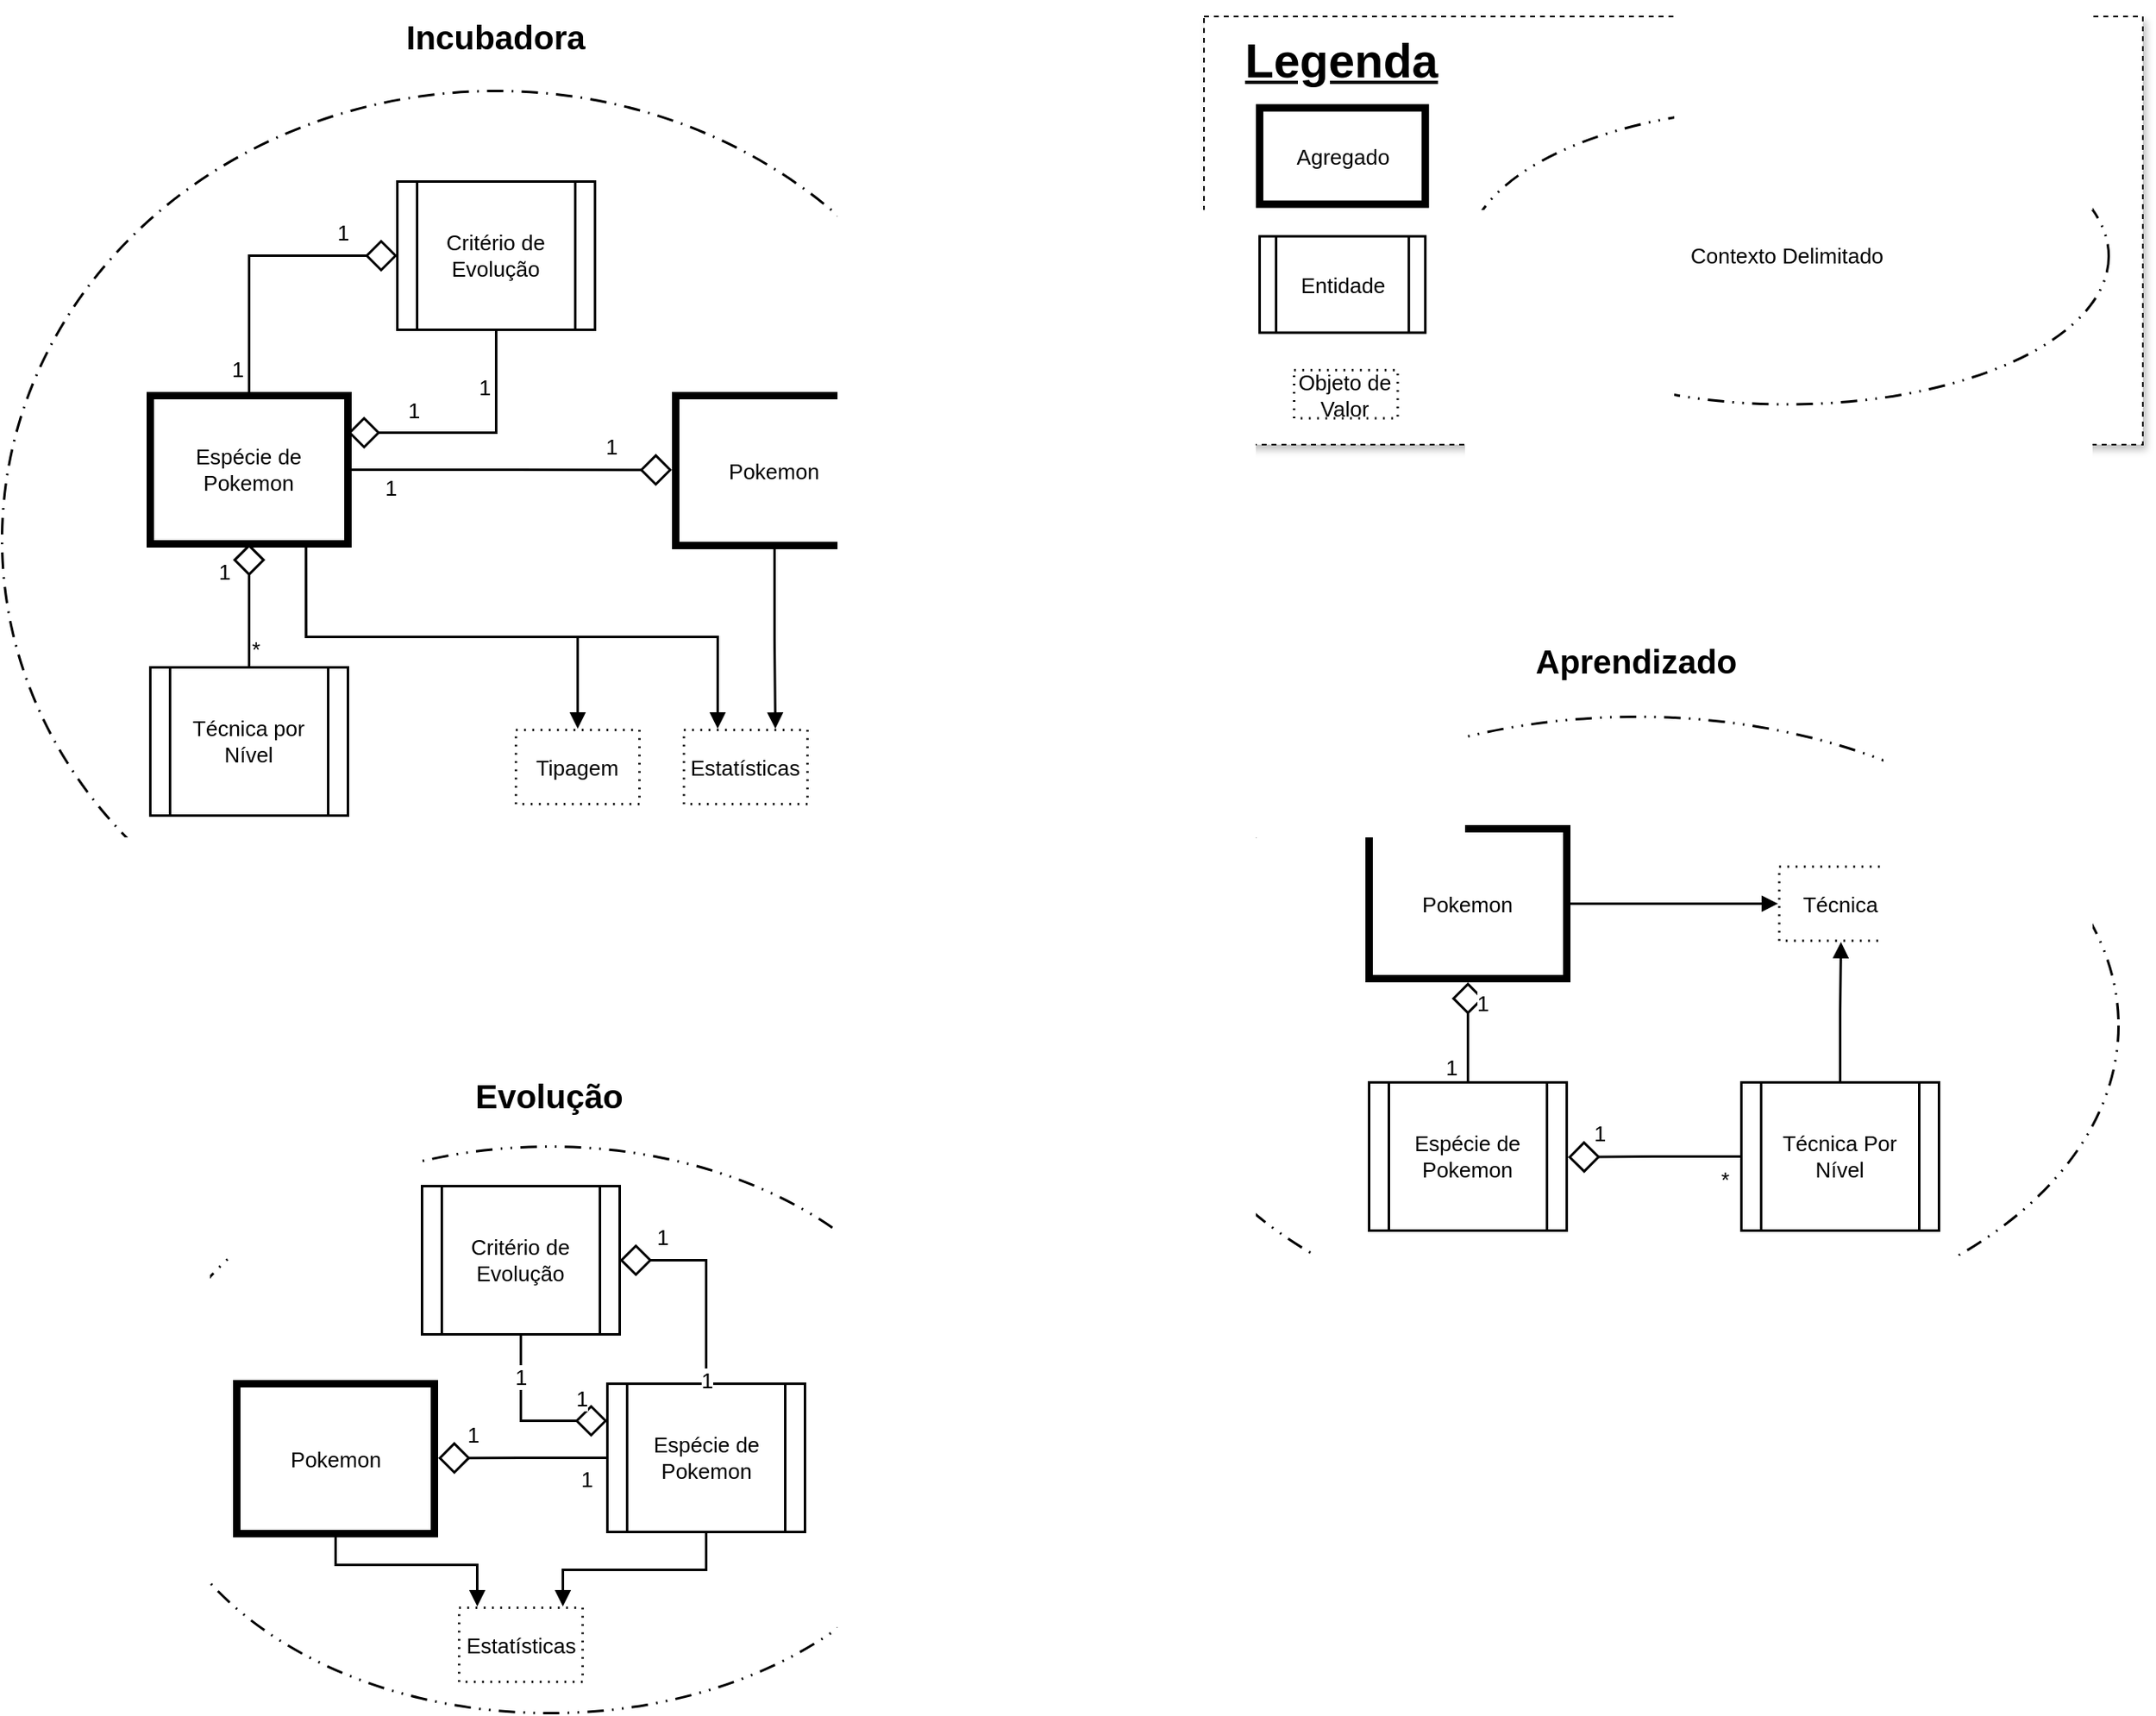 <mxfile version="16.5.6" type="device" pages="4"><diagram id="NccGlHLkR8X31Hzc_sVZ" name="Contextos"><mxGraphModel dx="1422" dy="754" grid="1" gridSize="10" guides="1" tooltips="1" connect="1" arrows="1" fold="1" page="1" pageScale="1" pageWidth="827" pageHeight="1169" math="0" shadow="0"><root><mxCell id="0"/><mxCell id="1" parent="0"/><UserObject label="" lucidchartObjectId="Y.1P1b067XDx" id="hb6YfI3WxGT7ZTQv_gWo-1"><mxCell style="html=1;overflow=block;blockSpacing=1;whiteSpace=wrap;ellipse;fontSize=13;spacing=3.8;strokeOpacity=100;dashed=1;fixDash=1;dashPattern=10 5 1 5 1 5;strokeWidth=1.5;" parent="1" vertex="1"><mxGeometry x="147.5" y="746" width="490" height="344" as="geometry"/></mxCell></UserObject><UserObject label="" lucidchartObjectId="e_1PHXufv13j" id="hb6YfI3WxGT7ZTQv_gWo-2"><mxCell style="html=1;overflow=block;blockSpacing=1;whiteSpace=wrap;ellipse;fontSize=13;spacing=3.8;strokeOpacity=100;dashed=1;fixDash=1;dashPattern=10 5 1 5;strokeWidth=1.5;" parent="1" vertex="1"><mxGeometry x="60" y="105" width="600" height="545" as="geometry"/></mxCell></UserObject><UserObject label="&lt;b&gt;Evolução&lt;/b&gt;" lucidchartObjectId="da2PZIlbGIx6" id="hb6YfI3WxGT7ZTQv_gWo-3"><mxCell style="html=1;overflow=block;blockSpacing=1;whiteSpace=wrap;fontSize=20.2;fontColor=default;spacing=0;fillColor=#ffffff;strokeWidth=1.5;strokeColor=none;" parent="1" vertex="1"><mxGeometry x="340" y="700" width="105" height="31" as="geometry"/></mxCell></UserObject><UserObject label="&lt;b&gt;Incubadora&lt;/b&gt;" lucidchartObjectId="P~1Pz58f~lL5" id="hb6YfI3WxGT7ZTQv_gWo-4"><mxCell style="html=1;overflow=block;blockSpacing=1;whiteSpace=wrap;fontSize=20.2;fontColor=default;spacing=0;fillColor=#ffffff;strokeWidth=1.5;strokeColor=none;" parent="1" vertex="1"><mxGeometry x="270" y="50" width="180" height="45" as="geometry"/></mxCell></UserObject><mxCell id="hb6YfI3WxGT7ZTQv_gWo-5" value="Pokemon" style="html=1;overflow=block;blockSpacing=1;align=center;whiteSpace=wrap;fontSize=13;fontColor=default;spacing=0;strokeOpacity=100;strokeWidth=4.5;" parent="1" vertex="1"><mxGeometry x="202.5" y="890" width="120" height="91" as="geometry"/></mxCell><mxCell id="hb6YfI3WxGT7ZTQv_gWo-6" value="Espécie de Pokemon" style="html=1;overflow=block;blockSpacing=1;align=center;whiteSpace=wrap;fontSize=13;fontColor=default;spacing=0;strokeOpacity=100;fillOpacity=100;fillColor=#ffffff;strokeWidth=4.5;" parent="1" vertex="1"><mxGeometry x="150" y="290" width="120" height="90" as="geometry"/></mxCell><mxCell id="hb6YfI3WxGT7ZTQv_gWo-7" value="Pokemon" style="html=1;overflow=block;blockSpacing=1;align=center;whiteSpace=wrap;fontSize=13;fontColor=default;spacing=0;strokeOpacity=100;fillOpacity=100;fillColor=#ffffff;strokeWidth=4.5;" parent="1" vertex="1"><mxGeometry x="469" y="290" width="120" height="91" as="geometry"/></mxCell><UserObject label="" lucidchartObjectId="clRR-19mIQLv" id="hb6YfI3WxGT7ZTQv_gWo-8"><mxCell style="html=1;overflow=block;blockSpacing=1;whiteSpace=wrap;ellipse;fontSize=13;spacing=3.8;strokeOpacity=100;dashed=1;fixDash=1;dashPattern=10 5 1 5 1 5;strokeWidth=1.5;" parent="1" vertex="1"><mxGeometry x="760" y="485" width="585" height="375" as="geometry"/></mxCell></UserObject><UserObject label="&lt;b&gt;Aprendizado&lt;/b&gt;" lucidchartObjectId="clRRqho-Qm9k" id="hb6YfI3WxGT7ZTQv_gWo-9"><mxCell style="html=1;overflow=block;blockSpacing=1;whiteSpace=wrap;fontSize=20.2;fontColor=default;spacing=0;fillColor=#ffffff;strokeWidth=1.5;strokeColor=none;" parent="1" vertex="1"><mxGeometry x="981.25" y="436" width="142.5" height="31" as="geometry"/></mxCell></UserObject><mxCell id="hb6YfI3WxGT7ZTQv_gWo-10" value="Pokemon" style="html=1;overflow=block;blockSpacing=1;align=center;whiteSpace=wrap;fontSize=13;fontColor=default;spacing=0;strokeOpacity=100;strokeWidth=4.5;" parent="1" vertex="1"><mxGeometry x="890" y="553" width="120" height="91" as="geometry"/></mxCell><UserObject label="" lucidchartObjectId="clRRadJiNsX_" id="hb6YfI3WxGT7ZTQv_gWo-11"><mxCell style="html=1;jettySize=18;whiteSpace=wrap;fontSize=13;strokeOpacity=100;strokeWidth=1.5;rounded=1;arcSize=0;edgeStyle=orthogonalEdgeStyle;startArrow=none;endArrow=diamond;endFill=0;endSize=16;exitX=0.5;exitY=-0.008;exitPerimeter=0;entryX=0.5;entryY=1.025;entryPerimeter=0;" parent="1" source="hb6YfI3WxGT7ZTQv_gWo-33" target="hb6YfI3WxGT7ZTQv_gWo-10" edge="1"><mxGeometry width="100" height="100" relative="1" as="geometry"><Array as="points"/></mxGeometry></mxCell></UserObject><mxCell id="hb6YfI3WxGT7ZTQv_gWo-12" value="1" style="text;html=1;resizable=0;labelBackgroundColor=default;align=center;verticalAlign=middle;fontSize=13;rotation=0;" parent="hb6YfI3WxGT7ZTQv_gWo-11" vertex="1"><mxGeometry x="-1" relative="1" as="geometry"><mxPoint x="-10" y="-9" as="offset"/></mxGeometry></mxCell><mxCell id="hb6YfI3WxGT7ZTQv_gWo-13" value="1" style="text;html=1;resizable=0;labelBackgroundColor=default;align=center;verticalAlign=middle;fontSize=13;" parent="hb6YfI3WxGT7ZTQv_gWo-11" vertex="1"><mxGeometry x="0.599" relative="1" as="geometry"><mxPoint x="9" as="offset"/></mxGeometry></mxCell><UserObject label="" lucidchartObjectId="QtRRoZOHOvWg" id="hb6YfI3WxGT7ZTQv_gWo-14"><mxCell style="html=1;jettySize=18;whiteSpace=wrap;fontSize=13;strokeOpacity=100;strokeWidth=1.5;rounded=1;arcSize=0;edgeStyle=orthogonalEdgeStyle;startArrow=none;endArrow=diamond;endFill=0;endSize=16;" parent="1" source="hb6YfI3WxGT7ZTQv_gWo-23" target="hb6YfI3WxGT7ZTQv_gWo-6" edge="1"><mxGeometry width="100" height="100" relative="1" as="geometry"><Array as="points"/><mxPoint x="202" y="344.28" as="sourcePoint"/><mxPoint x="210" y="380" as="targetPoint"/></mxGeometry></mxCell></UserObject><mxCell id="hb6YfI3WxGT7ZTQv_gWo-15" value="*" style="text;html=1;resizable=0;labelBackgroundColor=default;align=center;verticalAlign=middle;fontSize=13;" parent="hb6YfI3WxGT7ZTQv_gWo-14" vertex="1"><mxGeometry x="-0.687" relative="1" as="geometry"><mxPoint x="4" as="offset"/></mxGeometry></mxCell><mxCell id="hb6YfI3WxGT7ZTQv_gWo-16" value="1" style="text;html=1;resizable=0;labelBackgroundColor=default;align=center;verticalAlign=middle;fontSize=13;" parent="hb6YfI3WxGT7ZTQv_gWo-14" vertex="1"><mxGeometry x="0.572" relative="1" as="geometry"><mxPoint x="-15" y="1" as="offset"/></mxGeometry></mxCell><UserObject label="" lucidchartObjectId="Jc_RRVps8yPl" id="hb6YfI3WxGT7ZTQv_gWo-17"><mxCell style="html=1;jettySize=18;whiteSpace=wrap;fontSize=13;strokeOpacity=100;strokeWidth=1.5;rounded=1;arcSize=0;edgeStyle=orthogonalEdgeStyle;startArrow=none;endArrow=diamond;endFill=0;endSize=16;exitX=-0.006;exitY=0.5;exitPerimeter=0;entryX=1.019;entryY=0.496;entryPerimeter=0;" parent="1" source="hb6YfI3WxGT7ZTQv_gWo-24" target="hb6YfI3WxGT7ZTQv_gWo-5" edge="1"><mxGeometry width="100" height="100" relative="1" as="geometry"><Array as="points"/></mxGeometry></mxCell></UserObject><mxCell id="hb6YfI3WxGT7ZTQv_gWo-18" value="1" style="text;html=1;resizable=0;labelBackgroundColor=default;align=center;verticalAlign=middle;fontSize=13;" parent="hb6YfI3WxGT7ZTQv_gWo-17" vertex="1"><mxGeometry x="-0.763" relative="1" as="geometry"><mxPoint y="13" as="offset"/></mxGeometry></mxCell><mxCell id="hb6YfI3WxGT7ZTQv_gWo-19" value="1" style="text;html=1;resizable=0;labelBackgroundColor=default;align=center;verticalAlign=middle;fontSize=13;" parent="hb6YfI3WxGT7ZTQv_gWo-17" vertex="1"><mxGeometry x="0.649" relative="1" as="geometry"><mxPoint x="3" y="-14" as="offset"/></mxGeometry></mxCell><UserObject label="" lucidchartObjectId="me_Rs4fKt5yK" id="hb6YfI3WxGT7ZTQv_gWo-20"><mxCell style="html=1;jettySize=18;whiteSpace=wrap;fontSize=13;strokeOpacity=100;strokeWidth=1.5;rounded=1;arcSize=0;edgeStyle=orthogonalEdgeStyle;startArrow=none;endArrow=diamond;endFill=0;endSize=16;exitX=1.019;exitY=0.5;exitPerimeter=0;entryX=-0.019;entryY=0.496;entryPerimeter=0;" parent="1" source="hb6YfI3WxGT7ZTQv_gWo-6" target="hb6YfI3WxGT7ZTQv_gWo-7" edge="1"><mxGeometry width="100" height="100" relative="1" as="geometry"><Array as="points"/></mxGeometry></mxCell></UserObject><mxCell id="hb6YfI3WxGT7ZTQv_gWo-21" value="1" style="text;html=1;resizable=0;labelBackgroundColor=default;align=center;verticalAlign=middle;fontSize=13;" parent="hb6YfI3WxGT7ZTQv_gWo-20" vertex="1"><mxGeometry x="-0.687" relative="1" as="geometry"><mxPoint x="-7" y="11" as="offset"/></mxGeometry></mxCell><mxCell id="hb6YfI3WxGT7ZTQv_gWo-22" value="1" style="text;html=1;resizable=0;labelBackgroundColor=default;align=center;verticalAlign=middle;fontSize=13;" parent="hb6YfI3WxGT7ZTQv_gWo-20" vertex="1"><mxGeometry x="0.556" relative="1" as="geometry"><mxPoint x="6" y="-14" as="offset"/></mxGeometry></mxCell><UserObject label="Técnica por Nível" lucidchartObjectId="-f_R60yDfQFp" id="hb6YfI3WxGT7ZTQv_gWo-23"><mxCell style="html=1;overflow=block;blockSpacing=1;whiteSpace=wrap;shape=process;fontSize=13;fontColor=default;align=center;spacing=0;strokeOpacity=100;fillOpacity=100;fillColor=#ffffff;strokeWidth=1.5;" parent="1" vertex="1"><mxGeometry x="150" y="455" width="120" height="90" as="geometry"/></mxCell></UserObject><UserObject label="Espécie de Pokemon" lucidchartObjectId="pg_RSjKf5-jj" id="hb6YfI3WxGT7ZTQv_gWo-24"><mxCell style="html=1;overflow=block;blockSpacing=1;whiteSpace=wrap;shape=process;fontSize=13;fontColor=default;spacing=0;strokeOpacity=100;fillOpacity=100;fillColor=#ffffff;strokeWidth=1.5;" parent="1" vertex="1"><mxGeometry x="427.5" y="890" width="120" height="90" as="geometry"/></mxCell></UserObject><mxCell id="hb6YfI3WxGT7ZTQv_gWo-25" value="Tipagem" style="html=1;overflow=block;blockSpacing=1;whiteSpace=wrap;fontSize=13;fontColor=default;align=center;spacing=0;strokeOpacity=100;fillOpacity=100;fillColor=#ffffff;dashed=1;fixDash=1;dashPattern=1 4;strokeWidth=1.5;" parent="1" vertex="1"><mxGeometry x="372" y="493" width="75" height="45" as="geometry"/></mxCell><mxCell id="hb6YfI3WxGT7ZTQv_gWo-26" value="Estatísticas" style="html=1;overflow=block;blockSpacing=1;whiteSpace=wrap;fontSize=13;fontColor=default;align=center;spacing=0;strokeOpacity=100;fillOpacity=100;fillColor=#ffffff;dashed=1;fixDash=1;dashPattern=1 4;strokeWidth=1.5;" parent="1" vertex="1"><mxGeometry x="474" y="493" width="75" height="45" as="geometry"/></mxCell><UserObject label="" lucidchartObjectId="1h_RG4RL5VMB" id="hb6YfI3WxGT7ZTQv_gWo-27"><mxCell style="html=1;jettySize=18;whiteSpace=wrap;fontSize=13;strokeOpacity=100;strokeWidth=1.5;rounded=1;arcSize=0;edgeStyle=orthogonalEdgeStyle;startArrow=block;startFill=1;endArrow=none;exitX=0.5;exitY=-0.017;exitPerimeter=0;entryX=0.788;entryY=1.025;entryPerimeter=0;" parent="1" source="hb6YfI3WxGT7ZTQv_gWo-25" target="hb6YfI3WxGT7ZTQv_gWo-6" edge="1"><mxGeometry width="100" height="100" relative="1" as="geometry"><Array as="points"/></mxGeometry></mxCell></UserObject><UserObject label="" lucidchartObjectId="fi_RqdTOHim7" id="hb6YfI3WxGT7ZTQv_gWo-28"><mxCell style="html=1;jettySize=18;whiteSpace=wrap;fontSize=13;strokeOpacity=100;strokeWidth=1.5;rounded=1;arcSize=0;edgeStyle=orthogonalEdgeStyle;startArrow=block;startFill=1;endArrow=none;exitX=0.273;exitY=-0.017;exitPerimeter=0;entryX=0.788;entryY=1.025;entryPerimeter=0;" parent="1" source="hb6YfI3WxGT7ZTQv_gWo-26" target="hb6YfI3WxGT7ZTQv_gWo-6" edge="1"><mxGeometry width="100" height="100" relative="1" as="geometry"><Array as="points"/></mxGeometry></mxCell></UserObject><UserObject label="" lucidchartObjectId="8i_R_RQyjVfw" id="hb6YfI3WxGT7ZTQv_gWo-29"><mxCell style="html=1;jettySize=18;whiteSpace=wrap;fontSize=13;strokeOpacity=100;strokeWidth=1.5;rounded=1;arcSize=0;edgeStyle=orthogonalEdgeStyle;startArrow=none;endArrow=block;endFill=1;exitX=0.5;exitY=1.025;exitPerimeter=0;entryX=0.74;entryY=-0.017;entryPerimeter=0;" parent="1" source="hb6YfI3WxGT7ZTQv_gWo-7" target="hb6YfI3WxGT7ZTQv_gWo-26" edge="1"><mxGeometry width="100" height="100" relative="1" as="geometry"><Array as="points"/></mxGeometry></mxCell></UserObject><mxCell id="hb6YfI3WxGT7ZTQv_gWo-30" value="Estatísticas" style="html=1;overflow=block;blockSpacing=1;whiteSpace=wrap;fontSize=13;fontColor=default;align=center;spacing=0;strokeOpacity=100;fillOpacity=100;fillColor=#ffffff;dashed=1;fixDash=1;dashPattern=1 4;strokeWidth=1.5;" parent="1" vertex="1"><mxGeometry x="337.5" y="1026" width="75" height="45" as="geometry"/></mxCell><UserObject label="" lucidchartObjectId="mk_R~Nh-gJl~" id="hb6YfI3WxGT7ZTQv_gWo-31"><mxCell style="html=1;jettySize=18;whiteSpace=wrap;fontSize=13;strokeOpacity=100;strokeWidth=1.5;rounded=1;arcSize=0;edgeStyle=orthogonalEdgeStyle;startArrow=none;endArrow=block;endFill=1;exitX=0.5;exitY=1.025;exitPerimeter=0;entryX=0.147;entryY=-0.017;entryPerimeter=0;" parent="1" source="hb6YfI3WxGT7ZTQv_gWo-5" target="hb6YfI3WxGT7ZTQv_gWo-30" edge="1"><mxGeometry width="100" height="100" relative="1" as="geometry"><Array as="points"><mxPoint x="262.5" y="1000"/><mxPoint x="348.5" y="1000"/></Array></mxGeometry></mxCell></UserObject><UserObject label="" lucidchartObjectId="pk_Ro4CX4jLZ" id="hb6YfI3WxGT7ZTQv_gWo-32"><mxCell style="html=1;jettySize=18;whiteSpace=wrap;fontSize=13;strokeOpacity=100;strokeWidth=1.5;rounded=1;arcSize=0;edgeStyle=orthogonalEdgeStyle;startArrow=none;endArrow=block;endFill=1;exitX=0.5;exitY=1.008;exitPerimeter=0;entryX=0.84;entryY=-0.017;entryPerimeter=0;" parent="1" source="hb6YfI3WxGT7ZTQv_gWo-24" target="hb6YfI3WxGT7ZTQv_gWo-30" edge="1"><mxGeometry width="100" height="100" relative="1" as="geometry"><Array as="points"/></mxGeometry></mxCell></UserObject><UserObject label="Espécie de Pokemon" lucidchartObjectId="Yk_RlbJb-Pme" id="hb6YfI3WxGT7ZTQv_gWo-33"><mxCell style="html=1;overflow=block;blockSpacing=1;whiteSpace=wrap;shape=process;fontSize=13;fontColor=default;spacing=0;strokeOpacity=100;fillOpacity=100;fillColor=#ffffff;strokeWidth=1.5;" parent="1" vertex="1"><mxGeometry x="890" y="707" width="120" height="90" as="geometry"/></mxCell></UserObject><UserObject label="" lucidchartObjectId="bl_RX7bE--bI" id="hb6YfI3WxGT7ZTQv_gWo-34"><mxCell style="html=1;jettySize=18;whiteSpace=wrap;fontSize=13;strokeOpacity=100;strokeWidth=1.5;rounded=1;arcSize=0;edgeStyle=orthogonalEdgeStyle;startArrow=none;endArrow=diamond;endFill=0;endSize=16;exitX=-0.006;exitY=0.5;exitPerimeter=0;entryX=1.006;entryY=0.504;entryPerimeter=0;" parent="1" source="hb6YfI3WxGT7ZTQv_gWo-40" target="hb6YfI3WxGT7ZTQv_gWo-33" edge="1"><mxGeometry width="100" height="100" relative="1" as="geometry"><Array as="points"/></mxGeometry></mxCell></UserObject><mxCell id="hb6YfI3WxGT7ZTQv_gWo-35" value="*" style="text;html=1;resizable=0;labelBackgroundColor=default;align=center;verticalAlign=middle;fontSize=13;" parent="hb6YfI3WxGT7ZTQv_gWo-34" vertex="1"><mxGeometry x="-0.823" relative="1" as="geometry"><mxPoint y="14" as="offset"/></mxGeometry></mxCell><mxCell id="hb6YfI3WxGT7ZTQv_gWo-36" value="1" style="text;html=1;resizable=0;labelBackgroundColor=default;align=center;verticalAlign=middle;fontSize=13;" parent="hb6YfI3WxGT7ZTQv_gWo-34" vertex="1"><mxGeometry x="0.599" relative="1" as="geometry"><mxPoint x="-2" y="-15" as="offset"/></mxGeometry></mxCell><mxCell id="hb6YfI3WxGT7ZTQv_gWo-37" value="Técnica" style="html=1;overflow=block;blockSpacing=1;whiteSpace=wrap;fontSize=13;fontColor=default;align=center;spacing=0;strokeOpacity=100;fillOpacity=100;fillColor=#ffffff;dashed=1;fixDash=1;dashPattern=1 4;strokeWidth=1.5;" parent="1" vertex="1"><mxGeometry x="1139" y="576" width="75" height="45" as="geometry"/></mxCell><UserObject label="" lucidchartObjectId="xm_R7emx2x9O" id="hb6YfI3WxGT7ZTQv_gWo-38"><mxCell style="html=1;jettySize=18;whiteSpace=wrap;fontSize=13;strokeOpacity=100;strokeWidth=1.5;rounded=1;arcSize=0;edgeStyle=orthogonalEdgeStyle;startArrow=none;endArrow=block;endFill=1;exitX=1.019;exitY=0.5;exitPerimeter=0;entryX=-0.01;entryY=0.5;entryPerimeter=0;" parent="1" source="hb6YfI3WxGT7ZTQv_gWo-10" target="hb6YfI3WxGT7ZTQv_gWo-37" edge="1"><mxGeometry width="100" height="100" relative="1" as="geometry"><Array as="points"/></mxGeometry></mxCell></UserObject><UserObject label="" lucidchartObjectId="zm_RTGOJgHKF" id="hb6YfI3WxGT7ZTQv_gWo-39"><mxCell style="html=1;jettySize=18;whiteSpace=wrap;fontSize=13;strokeOpacity=100;strokeWidth=1.5;rounded=1;arcSize=0;edgeStyle=orthogonalEdgeStyle;startArrow=none;endArrow=block;endFill=1;exitX=0.5;exitY=-0.008;exitPerimeter=0;entryX=0.5;entryY=1.017;entryPerimeter=0;" parent="1" source="hb6YfI3WxGT7ZTQv_gWo-40" target="hb6YfI3WxGT7ZTQv_gWo-37" edge="1"><mxGeometry width="100" height="100" relative="1" as="geometry"><Array as="points"/></mxGeometry></mxCell></UserObject><UserObject label="Técnica Por Nível" lucidchartObjectId="On_R5iwwGmLF" id="hb6YfI3WxGT7ZTQv_gWo-40"><mxCell style="html=1;overflow=block;blockSpacing=1;whiteSpace=wrap;shape=process;fontSize=13;fontColor=default;spacing=0;strokeOpacity=100;fillOpacity=100;fillColor=#ffffff;strokeWidth=1.5;" parent="1" vertex="1"><mxGeometry x="1116" y="707" width="120" height="90" as="geometry"/></mxCell></UserObject><mxCell id="Ocyv-U6wDjYJp1Eia-Jf-2" value="" style="group" parent="1" vertex="1" connectable="0"><mxGeometry x="790" y="60" width="570" height="260" as="geometry"/></mxCell><mxCell id="Ocyv-U6wDjYJp1Eia-Jf-1" value="" style="rounded=0;whiteSpace=wrap;html=1;shadow=1;dashed=1;" parent="Ocyv-U6wDjYJp1Eia-Jf-2" vertex="1"><mxGeometry width="570" height="260" as="geometry"/></mxCell><mxCell id="hb6YfI3WxGT7ZTQv_gWo-41" value="Agregado" style="html=1;overflow=block;blockSpacing=1;align=center;whiteSpace=wrap;fontSize=13;fontColor=default;spacing=0;strokeOpacity=100;fillOpacity=100;fillColor=#ffffff;strokeWidth=4.5;" parent="Ocyv-U6wDjYJp1Eia-Jf-2" vertex="1"><mxGeometry x="33.529" y="55.25" width="100.588" height="58.5" as="geometry"/></mxCell><UserObject label="Legenda" lucidchartObjectId="cp_RwFv7mhO5" id="hb6YfI3WxGT7ZTQv_gWo-42"><mxCell style="html=1;overflow=block;blockSpacing=1;whiteSpace=wrap;fontSize=28.5;fontColor=default;fontStyle=5;align=center;spacing=3.8;strokeOpacity=0;fillOpacity=0;fillColor=#ffffff;strokeWidth=1.5;" parent="Ocyv-U6wDjYJp1Eia-Jf-2" vertex="1"><mxGeometry x="8.382" y="6.5" width="150.882" height="29.25" as="geometry"/></mxCell></UserObject><UserObject label="Entidade" lucidchartObjectId="vp_RA0Iaajpl" id="hb6YfI3WxGT7ZTQv_gWo-43"><mxCell style="html=1;overflow=block;blockSpacing=1;whiteSpace=wrap;shape=process;fontSize=13;fontColor=default;align=center;spacing=0;strokeOpacity=100;fillOpacity=100;fillColor=#ffffff;strokeWidth=1.5;" parent="Ocyv-U6wDjYJp1Eia-Jf-2" vertex="1"><mxGeometry x="33.529" y="133.25" width="100.588" height="58.5" as="geometry"/></mxCell></UserObject><mxCell id="LAsCvR5qwQjX79n6oVXp-1" value="Objeto de Valor" style="html=1;overflow=block;blockSpacing=1;whiteSpace=wrap;fontSize=13;fontColor=default;align=center;spacing=0;strokeOpacity=100;fillOpacity=100;fillColor=#ffffff;dashed=1;fixDash=1;dashPattern=1 4;strokeWidth=1.5;" parent="Ocyv-U6wDjYJp1Eia-Jf-2" vertex="1"><mxGeometry x="54.485" y="214.5" width="62.868" height="29.25" as="geometry"/></mxCell><UserObject label="Contexto Delimitado" lucidchartObjectId="Y.1P1b067XDx" id="LAsCvR5qwQjX79n6oVXp-2"><mxCell style="html=1;overflow=block;blockSpacing=1;whiteSpace=wrap;ellipse;fontSize=13;spacing=3.8;strokeOpacity=100;dashed=1;fixDash=1;dashPattern=10 5 1 5 1 5;strokeWidth=1.5;" parent="Ocyv-U6wDjYJp1Eia-Jf-2" vertex="1"><mxGeometry x="159.265" y="55.25" width="389.779" height="180.05" as="geometry"/></mxCell></UserObject><UserObject label="Critério de Evolução" lucidchartObjectId="-f_R60yDfQFp" id="Ocyv-U6wDjYJp1Eia-Jf-3"><mxCell style="html=1;overflow=block;blockSpacing=1;whiteSpace=wrap;shape=process;fontSize=13;fontColor=default;align=center;spacing=0;strokeOpacity=100;fillOpacity=100;fillColor=#ffffff;strokeWidth=1.5;" parent="1" vertex="1"><mxGeometry x="300" y="160" width="120" height="90" as="geometry"/></mxCell></UserObject><UserObject label="" lucidchartObjectId="me_Rs4fKt5yK" id="Ocyv-U6wDjYJp1Eia-Jf-5"><mxCell style="html=1;jettySize=18;whiteSpace=wrap;fontSize=13;strokeOpacity=100;strokeWidth=1.5;rounded=1;arcSize=0;edgeStyle=orthogonalEdgeStyle;startArrow=none;endArrow=diamond;endFill=0;endSize=16;exitX=0.5;exitY=0;entryX=0;entryY=0.5;exitDx=0;exitDy=0;entryDx=0;entryDy=0;" parent="1" source="hb6YfI3WxGT7ZTQv_gWo-6" target="Ocyv-U6wDjYJp1Eia-Jf-3" edge="1"><mxGeometry width="100" height="100" relative="1" as="geometry"><Array as="points"/><mxPoint x="200.0" y="237.86" as="sourcePoint"/><mxPoint x="394.44" y="237.996" as="targetPoint"/></mxGeometry></mxCell></UserObject><mxCell id="Ocyv-U6wDjYJp1Eia-Jf-6" value="1" style="text;html=1;resizable=0;labelBackgroundColor=default;align=center;verticalAlign=middle;fontSize=13;" parent="Ocyv-U6wDjYJp1Eia-Jf-5" vertex="1"><mxGeometry x="-0.687" relative="1" as="geometry"><mxPoint x="-7" y="11" as="offset"/></mxGeometry></mxCell><mxCell id="Ocyv-U6wDjYJp1Eia-Jf-7" value="1" style="text;html=1;resizable=0;labelBackgroundColor=default;align=center;verticalAlign=middle;fontSize=13;" parent="Ocyv-U6wDjYJp1Eia-Jf-5" vertex="1"><mxGeometry x="0.556" relative="1" as="geometry"><mxPoint x="6" y="-14" as="offset"/></mxGeometry></mxCell><UserObject label="" lucidchartObjectId="me_Rs4fKt5yK" id="Ocyv-U6wDjYJp1Eia-Jf-8"><mxCell style="html=1;jettySize=18;whiteSpace=wrap;fontSize=13;strokeOpacity=100;strokeWidth=1.5;rounded=1;arcSize=0;edgeStyle=orthogonalEdgeStyle;startArrow=none;endArrow=diamond;endFill=0;endSize=16;exitX=0.5;exitY=1;entryX=1;entryY=0.25;exitDx=0;exitDy=0;entryDx=0;entryDy=0;" parent="1" source="Ocyv-U6wDjYJp1Eia-Jf-3" target="hb6YfI3WxGT7ZTQv_gWo-6" edge="1"><mxGeometry width="100" height="100" relative="1" as="geometry"><Array as="points"/><mxPoint x="292.28" y="355" as="sourcePoint"/><mxPoint x="486.72" y="355.136" as="targetPoint"/></mxGeometry></mxCell></UserObject><mxCell id="Ocyv-U6wDjYJp1Eia-Jf-9" value="1" style="text;html=1;resizable=0;labelBackgroundColor=default;align=center;verticalAlign=middle;fontSize=13;" parent="Ocyv-U6wDjYJp1Eia-Jf-8" vertex="1"><mxGeometry x="-0.687" relative="1" as="geometry"><mxPoint x="-7" y="11" as="offset"/></mxGeometry></mxCell><mxCell id="Ocyv-U6wDjYJp1Eia-Jf-10" value="1" style="text;html=1;resizable=0;labelBackgroundColor=default;align=center;verticalAlign=middle;fontSize=13;" parent="Ocyv-U6wDjYJp1Eia-Jf-8" vertex="1"><mxGeometry x="0.556" relative="1" as="geometry"><mxPoint x="6" y="-14" as="offset"/></mxGeometry></mxCell><UserObject label="Critério de Evolução" lucidchartObjectId="-f_R60yDfQFp" id="Ocyv-U6wDjYJp1Eia-Jf-11"><mxCell style="html=1;overflow=block;blockSpacing=1;whiteSpace=wrap;shape=process;fontSize=13;fontColor=default;align=center;spacing=0;strokeOpacity=100;fillOpacity=100;fillColor=#ffffff;strokeWidth=1.5;" parent="1" vertex="1"><mxGeometry x="315" y="770" width="120" height="90" as="geometry"/></mxCell></UserObject><UserObject label="" lucidchartObjectId="Jc_RRVps8yPl" id="Ocyv-U6wDjYJp1Eia-Jf-14"><mxCell style="html=1;jettySize=18;whiteSpace=wrap;fontSize=13;strokeOpacity=100;strokeWidth=1.5;rounded=1;arcSize=0;edgeStyle=orthogonalEdgeStyle;startArrow=none;endArrow=diamond;endFill=0;endSize=16;exitX=0.5;exitY=0;exitDx=0;exitDy=0;entryX=1;entryY=0.5;entryDx=0;entryDy=0;" parent="1" source="hb6YfI3WxGT7ZTQv_gWo-24" target="Ocyv-U6wDjYJp1Eia-Jf-11" edge="1"><mxGeometry width="100" height="100" relative="1" as="geometry"><Array as="points"/><mxPoint x="436.78" y="945" as="sourcePoint"/><mxPoint x="782.5" y="830" as="targetPoint"/></mxGeometry></mxCell></UserObject><mxCell id="Ocyv-U6wDjYJp1Eia-Jf-15" value="1" style="text;html=1;resizable=0;labelBackgroundColor=default;align=center;verticalAlign=middle;fontSize=13;" parent="Ocyv-U6wDjYJp1Eia-Jf-14" vertex="1"><mxGeometry x="-0.763" relative="1" as="geometry"><mxPoint y="13" as="offset"/></mxGeometry></mxCell><mxCell id="Ocyv-U6wDjYJp1Eia-Jf-16" value="1" style="text;html=1;resizable=0;labelBackgroundColor=default;align=center;verticalAlign=middle;fontSize=13;" parent="Ocyv-U6wDjYJp1Eia-Jf-14" vertex="1"><mxGeometry x="0.649" relative="1" as="geometry"><mxPoint x="3" y="-14" as="offset"/></mxGeometry></mxCell><UserObject label="" lucidchartObjectId="Jc_RRVps8yPl" id="Ocyv-U6wDjYJp1Eia-Jf-17"><mxCell style="html=1;jettySize=18;whiteSpace=wrap;fontSize=13;strokeOpacity=100;strokeWidth=1.5;rounded=1;arcSize=0;edgeStyle=orthogonalEdgeStyle;startArrow=none;endArrow=diamond;endFill=0;endSize=16;exitX=0.5;exitY=1;exitDx=0;exitDy=0;entryX=0;entryY=0.25;entryDx=0;entryDy=0;" parent="1" source="Ocyv-U6wDjYJp1Eia-Jf-11" target="hb6YfI3WxGT7ZTQv_gWo-24" edge="1"><mxGeometry width="100" height="100" relative="1" as="geometry"><Array as="points"/><mxPoint x="745" y="890" as="sourcePoint"/><mxPoint x="692.5" y="815" as="targetPoint"/></mxGeometry></mxCell></UserObject><mxCell id="Ocyv-U6wDjYJp1Eia-Jf-18" value="1" style="text;html=1;resizable=0;labelBackgroundColor=default;align=center;verticalAlign=middle;fontSize=13;" parent="Ocyv-U6wDjYJp1Eia-Jf-17" vertex="1"><mxGeometry x="-0.763" relative="1" as="geometry"><mxPoint y="13" as="offset"/></mxGeometry></mxCell><mxCell id="Ocyv-U6wDjYJp1Eia-Jf-19" value="1" style="text;html=1;resizable=0;labelBackgroundColor=default;align=center;verticalAlign=middle;fontSize=13;" parent="Ocyv-U6wDjYJp1Eia-Jf-17" vertex="1"><mxGeometry x="0.649" relative="1" as="geometry"><mxPoint x="3" y="-14" as="offset"/></mxGeometry></mxCell></root></mxGraphModel></diagram><diagram id="mdve-M8qD1mnvIjmH1Ui" name="Incubadora"><mxGraphModel dx="1422" dy="754" grid="1" gridSize="10" guides="1" tooltips="1" connect="1" arrows="1" fold="1" page="1" pageScale="1" pageWidth="827" pageHeight="1169" math="0" shadow="0"><root><mxCell id="HrB1mSfEhrMQpfm4Sgdm-0"/><mxCell id="HrB1mSfEhrMQpfm4Sgdm-1" parent="HrB1mSfEhrMQpfm4Sgdm-0"/><mxCell id="HrB1mSfEhrMQpfm4Sgdm-3" value="Espécie de Pokemon" style="html=1;overflow=block;blockSpacing=1;swimlane;childLayout=stackLayout;horizontal=1;horizontalStack=0;resizeParent=1;resizeParentMax=0;resizeLast=0;collapsible=0;fontStyle=0;marginBottom=0;swimlaneFillColor=#ffffff;startSize=25;whiteSpace=wrap;fontSize=13;align=center;spacing=0;strokeOpacity=100;fillOpacity=100;fillColor=#ffffff;strokeWidth=4.5;" parent="HrB1mSfEhrMQpfm4Sgdm-1" vertex="1"><mxGeometry x="75" y="270" width="206" height="207" as="geometry"/></mxCell><mxCell id="Exi-lnSkp8-D-CQwd1_h-0" value="Número" style="text;strokeColor=none;fillColor=none;align=left;verticalAlign=top;spacingLeft=4;spacingRight=4;overflow=hidden;rotatable=0;points=[[0,0.5],[1,0.5]];portConstraint=eastwest;" parent="HrB1mSfEhrMQpfm4Sgdm-3" vertex="1"><mxGeometry y="25" width="206" height="26" as="geometry"/></mxCell><mxCell id="Exi-lnSkp8-D-CQwd1_h-1" value="Nome" style="text;strokeColor=none;fillColor=none;align=left;verticalAlign=top;spacingLeft=4;spacingRight=4;overflow=hidden;rotatable=0;points=[[0,0.5],[1,0.5]];portConstraint=eastwest;" parent="HrB1mSfEhrMQpfm4Sgdm-3" vertex="1"><mxGeometry y="51" width="206" height="26" as="geometry"/></mxCell><mxCell id="Exi-lnSkp8-D-CQwd1_h-2" value="Tipagem" style="text;strokeColor=none;fillColor=none;align=left;verticalAlign=top;spacingLeft=4;spacingRight=4;overflow=hidden;rotatable=0;points=[[0,0.5],[1,0.5]];portConstraint=eastwest;" parent="HrB1mSfEhrMQpfm4Sgdm-3" vertex="1"><mxGeometry y="77" width="206" height="26" as="geometry"/></mxCell><mxCell id="Exi-lnSkp8-D-CQwd1_h-3" value="Estatísticas de Base" style="text;strokeColor=none;fillColor=none;align=left;verticalAlign=top;spacingLeft=4;spacingRight=4;overflow=hidden;rotatable=0;points=[[0,0.5],[1,0.5]];portConstraint=eastwest;" parent="HrB1mSfEhrMQpfm4Sgdm-3" vertex="1"><mxGeometry y="103" width="206" height="26" as="geometry"/></mxCell><mxCell id="Exi-lnSkp8-D-CQwd1_h-4" value="Fator Macho" style="text;strokeColor=none;fillColor=none;align=left;verticalAlign=top;spacingLeft=4;spacingRight=4;overflow=hidden;rotatable=0;points=[[0,0.5],[1,0.5]];portConstraint=eastwest;" parent="HrB1mSfEhrMQpfm4Sgdm-3" vertex="1"><mxGeometry y="129" width="206" height="26" as="geometry"/></mxCell><mxCell id="Exi-lnSkp8-D-CQwd1_h-5" value="Critério de Evolução" style="text;strokeColor=none;fillColor=none;align=left;verticalAlign=top;spacingLeft=4;spacingRight=4;overflow=hidden;rotatable=0;points=[[0,0.5],[1,0.5]];portConstraint=eastwest;" parent="HrB1mSfEhrMQpfm4Sgdm-3" vertex="1"><mxGeometry y="155" width="206" height="26" as="geometry"/></mxCell><mxCell id="Exi-lnSkp8-D-CQwd1_h-6" value="Conjunto de Técnicas" style="text;strokeColor=none;fillColor=none;align=left;verticalAlign=top;spacingLeft=4;spacingRight=4;overflow=hidden;rotatable=0;points=[[0,0.5],[1,0.5]];portConstraint=eastwest;" parent="HrB1mSfEhrMQpfm4Sgdm-3" vertex="1"><mxGeometry y="181" width="206" height="26" as="geometry"/></mxCell><UserObject label="" lucidchartObjectId="TSRRlFIJEe.T" id="HrB1mSfEhrMQpfm4Sgdm-5"><mxCell style="html=1;jettySize=18;whiteSpace=wrap;fontSize=13;strokeOpacity=100;strokeWidth=1.5;rounded=1;arcSize=0;edgeStyle=orthogonalEdgeStyle;startArrow=diamond;startFill=0;startSize=16;endArrow=none;exitX=0.5;exitY=1.015;exitPerimeter=0;" parent="HrB1mSfEhrMQpfm4Sgdm-1" source="HrB1mSfEhrMQpfm4Sgdm-3" target="dXEE8MkWRdEFl8pnFy0_-0" edge="1"><mxGeometry width="100" height="100" relative="1" as="geometry"><Array as="points"/><mxPoint x="178" y="584" as="targetPoint"/></mxGeometry></mxCell></UserObject><UserObject label="" lucidchartObjectId="doSRVl.nU05h" id="HrB1mSfEhrMQpfm4Sgdm-10"><mxCell style="html=1;jettySize=18;whiteSpace=wrap;fontSize=13;strokeOpacity=100;strokeWidth=1.5;rounded=1;arcSize=0;edgeStyle=orthogonalEdgeStyle;startArrow=none;endArrow=block;endFill=1;exitX=1.011;exitY=0.5;exitPerimeter=0;entryX=0;entryY=0.5;entryDx=0;entryDy=0;" parent="HrB1mSfEhrMQpfm4Sgdm-1" source="HrB1mSfEhrMQpfm4Sgdm-3" target="-A0sSiuAfeFEO3Dw-_r7-3" edge="1"><mxGeometry width="100" height="100" relative="1" as="geometry"><Array as="points"/></mxGeometry></mxCell></UserObject><mxCell id="HrB1mSfEhrMQpfm4Sgdm-14" value="Tipagem" style="html=1;overflow=block;blockSpacing=1;swimlane;childLayout=stackLayout;horizontal=1;horizontalStack=0;resizeParent=1;resizeParentMax=0;resizeLast=0;collapsible=0;fontStyle=0;marginBottom=0;swimlaneFillColor=#ffffff;startSize=25;whiteSpace=wrap;fontSize=13;fontColor=default;align=center;spacing=0;strokeOpacity=100;fillOpacity=100;fillColor=#ffffff;dashed=1;fixDash=1;dashPattern=1 4;strokeWidth=1.5;" parent="HrB1mSfEhrMQpfm4Sgdm-1" vertex="1"><mxGeometry x="495" y="210" width="116" height="89" as="geometry"/></mxCell><mxCell id="HrB1mSfEhrMQpfm4Sgdm-15" value="&lt;div style=&quot;display: flex; justify-content: center; text-align: center; align-items: baseline; font-size: 0; line-height: 1.25;margin-top: -2px;&quot;&gt;&lt;span&gt;&lt;span style=&quot;font-size:13px;color:#000000;&quot;&gt;Tipo 1&#10;&lt;/span&gt;&lt;/span&gt;&lt;/div&gt;&lt;div style=&quot;display: flex; justify-content: center; text-align: center; align-items: baseline; font-size: 0; line-height: 1.25;margin-top: -2px;&quot;&gt;&lt;span&gt;&lt;span style=&quot;font-size:13px;color:#000000;&quot;&gt;Tipo 2 (Opcional)&lt;/span&gt;&lt;/span&gt;&lt;/div&gt;" style="part=1;html=1;resizeHeight=0;strokeColor=none;fillColor=none;verticalAlign=middle;spacingLeft=4;spacingRight=4;overflow=hidden;rotatable=0;points=[[0,0.5],[1,0.5]];portConstraint=eastwest;swimlaneFillColor=#ffffff;strokeOpacity=100;fillOpacity=100;whiteSpace=wrap;fontSize=13;fontColor=default;align=center;" parent="HrB1mSfEhrMQpfm4Sgdm-14" vertex="1"><mxGeometry y="25" width="116" height="64" as="geometry"/></mxCell><UserObject label="" lucidchartObjectId="owSRIyaggOJB" id="HrB1mSfEhrMQpfm4Sgdm-16"><mxCell style="html=1;jettySize=18;whiteSpace=wrap;fontSize=13;strokeOpacity=100;strokeWidth=1.5;rounded=1;arcSize=0;edgeStyle=orthogonalEdgeStyle;startArrow=none;endArrow=block;endFill=1;exitX=1.011;exitY=0.5;exitPerimeter=0;entryX=-0.006;entryY=0.5;entryPerimeter=0;" parent="HrB1mSfEhrMQpfm4Sgdm-1" source="HrB1mSfEhrMQpfm4Sgdm-3" target="HrB1mSfEhrMQpfm4Sgdm-14" edge="1"><mxGeometry width="100" height="100" relative="1" as="geometry"><Array as="points"/></mxGeometry></mxCell></UserObject><UserObject label="" lucidchartObjectId="lxSRwETbiGbO" id="HrB1mSfEhrMQpfm4Sgdm-17"><mxCell style="html=1;jettySize=18;whiteSpace=wrap;fontSize=13;strokeOpacity=100;strokeWidth=1.5;rounded=1;arcSize=0;edgeStyle=orthogonalEdgeStyle;startArrow=diamond;startFill=0;startSize=16;endArrow=none;entryX=0.767;entryY=1.015;entryPerimeter=0;" parent="HrB1mSfEhrMQpfm4Sgdm-1" source="5_ll4l7wliUGMYZ71azi-0" target="HrB1mSfEhrMQpfm4Sgdm-3" edge="1"><mxGeometry width="100" height="100" relative="1" as="geometry"><Array as="points"><mxPoint x="830" y="563"/><mxPoint x="233" y="563"/></Array><mxPoint x="956.08" y="519.004" as="sourcePoint"/></mxGeometry></mxCell></UserObject><mxCell id="-A0sSiuAfeFEO3Dw-_r7-0" value="Estatísticas" style="html=1;overflow=block;blockSpacing=1;swimlane;childLayout=stackLayout;horizontal=1;horizontalStack=0;resizeParent=1;resizeParentMax=0;resizeLast=0;collapsible=0;fontStyle=0;marginBottom=0;swimlaneFillColor=#ffffff;startSize=25;whiteSpace=wrap;fontSize=13;fontColor=default;align=center;spacing=0;strokeOpacity=100;fillOpacity=100;fillColor=#ffffff;dashed=1;fixDash=1;dashPattern=1 4;strokeWidth=1.5;" parent="HrB1mSfEhrMQpfm4Sgdm-1" vertex="1"><mxGeometry x="495" y="360" width="116" height="181" as="geometry"/></mxCell><mxCell id="-A0sSiuAfeFEO3Dw-_r7-1" value="PV" style="text;strokeColor=none;fillColor=none;align=left;verticalAlign=top;spacingLeft=4;spacingRight=4;overflow=hidden;rotatable=0;points=[[0,0.5],[1,0.5]];portConstraint=eastwest;" parent="-A0sSiuAfeFEO3Dw-_r7-0" vertex="1"><mxGeometry y="25" width="116" height="26" as="geometry"/></mxCell><mxCell id="-A0sSiuAfeFEO3Dw-_r7-2" value="Ataque" style="text;strokeColor=none;fillColor=none;align=left;verticalAlign=top;spacingLeft=4;spacingRight=4;overflow=hidden;rotatable=0;points=[[0,0.5],[1,0.5]];portConstraint=eastwest;" parent="-A0sSiuAfeFEO3Dw-_r7-0" vertex="1"><mxGeometry y="51" width="116" height="26" as="geometry"/></mxCell><mxCell id="-A0sSiuAfeFEO3Dw-_r7-3" value="Defesa" style="text;strokeColor=none;fillColor=none;align=left;verticalAlign=top;spacingLeft=4;spacingRight=4;overflow=hidden;rotatable=0;points=[[0,0.5],[1,0.5]];portConstraint=eastwest;" parent="-A0sSiuAfeFEO3Dw-_r7-0" vertex="1"><mxGeometry y="77" width="116" height="26" as="geometry"/></mxCell><mxCell id="-A0sSiuAfeFEO3Dw-_r7-4" value="Ataque Especial" style="text;strokeColor=none;fillColor=none;align=left;verticalAlign=top;spacingLeft=4;spacingRight=4;overflow=hidden;rotatable=0;points=[[0,0.5],[1,0.5]];portConstraint=eastwest;" parent="-A0sSiuAfeFEO3Dw-_r7-0" vertex="1"><mxGeometry y="103" width="116" height="26" as="geometry"/></mxCell><mxCell id="-A0sSiuAfeFEO3Dw-_r7-5" value="Defesa Especial" style="text;strokeColor=none;fillColor=none;align=left;verticalAlign=top;spacingLeft=4;spacingRight=4;overflow=hidden;rotatable=0;points=[[0,0.5],[1,0.5]];portConstraint=eastwest;" parent="-A0sSiuAfeFEO3Dw-_r7-0" vertex="1"><mxGeometry y="129" width="116" height="26" as="geometry"/></mxCell><mxCell id="-A0sSiuAfeFEO3Dw-_r7-6" value="Velocidade" style="text;strokeColor=none;fillColor=none;align=left;verticalAlign=top;spacingLeft=4;spacingRight=4;overflow=hidden;rotatable=0;points=[[0,0.5],[1,0.5]];portConstraint=eastwest;" parent="-A0sSiuAfeFEO3Dw-_r7-0" vertex="1"><mxGeometry y="155" width="116" height="26" as="geometry"/></mxCell><mxCell id="UcH7CcLQ6jYc4gw0MtRw-0" value="Pokemon" style="html=1;overflow=block;blockSpacing=1;swimlane;childLayout=stackLayout;horizontal=1;horizontalStack=0;resizeParent=1;resizeParentMax=0;resizeLast=0;collapsible=0;fontStyle=0;marginBottom=0;swimlaneFillColor=#ffffff;startSize=25;whiteSpace=wrap;fontSize=13;align=center;spacing=0;strokeOpacity=100;fillOpacity=100;fillColor=#ffffff;strokeWidth=4.5;" parent="HrB1mSfEhrMQpfm4Sgdm-1" vertex="1"><mxGeometry x="700" y="270" width="270" height="129" as="geometry"/></mxCell><mxCell id="UcH7CcLQ6jYc4gw0MtRw-1" value="Apelido" style="text;strokeColor=none;fillColor=none;align=left;verticalAlign=top;spacingLeft=4;spacingRight=4;overflow=hidden;rotatable=0;points=[[0,0.5],[1,0.5]];portConstraint=eastwest;" parent="UcH7CcLQ6jYc4gw0MtRw-0" vertex="1"><mxGeometry y="25" width="270" height="26" as="geometry"/></mxCell><mxCell id="UcH7CcLQ6jYc4gw0MtRw-2" value="Espécie do Pokemon" style="text;strokeColor=none;fillColor=none;align=left;verticalAlign=top;spacingLeft=4;spacingRight=4;overflow=hidden;rotatable=0;points=[[0,0.5],[1,0.5]];portConstraint=eastwest;" parent="UcH7CcLQ6jYc4gw0MtRw-0" vertex="1"><mxGeometry y="51" width="270" height="26" as="geometry"/></mxCell><mxCell id="mOyy2IBkWOloeCWZResP-0" value="Gênero" style="text;strokeColor=none;fillColor=none;align=left;verticalAlign=top;spacingLeft=4;spacingRight=4;overflow=hidden;rotatable=0;points=[[0,0.5],[1,0.5]];portConstraint=eastwest;" vertex="1" parent="UcH7CcLQ6jYc4gw0MtRw-0"><mxGeometry y="77" width="270" height="26" as="geometry"/></mxCell><mxCell id="5_ll4l7wliUGMYZ71azi-0" value="Nível para subir" style="text;strokeColor=none;fillColor=none;align=left;verticalAlign=top;spacingLeft=4;spacingRight=4;overflow=hidden;rotatable=0;points=[[0,0.5],[1,0.5]];portConstraint=eastwest;" parent="UcH7CcLQ6jYc4gw0MtRw-0" vertex="1"><mxGeometry y="103" width="270" height="26" as="geometry"/></mxCell><mxCell id="W2q_QWLJRZ9hJhCmHu9w-0" value="Técnica" style="html=1;overflow=block;blockSpacing=1;swimlane;childLayout=stackLayout;horizontal=1;horizontalStack=0;resizeParent=1;resizeParentMax=0;resizeLast=0;collapsible=0;fontStyle=0;marginBottom=0;swimlaneFillColor=#ffffff;startSize=25;whiteSpace=wrap;fontSize=13;fontColor=default;align=center;spacing=0;strokeOpacity=100;fillOpacity=100;fillColor=#ffffff;dashed=1;fixDash=1;dashPattern=1 4;strokeWidth=1.5;" parent="HrB1mSfEhrMQpfm4Sgdm-1" vertex="1"><mxGeometry x="450" y="591" width="101" height="155" as="geometry"/></mxCell><mxCell id="W2q_QWLJRZ9hJhCmHu9w-1" value="Nome" style="text;strokeColor=none;fillColor=none;align=left;verticalAlign=top;spacingLeft=4;spacingRight=4;overflow=hidden;rotatable=0;points=[[0,0.5],[1,0.5]];portConstraint=eastwest;" parent="W2q_QWLJRZ9hJhCmHu9w-0" vertex="1"><mxGeometry y="25" width="101" height="26" as="geometry"/></mxCell><mxCell id="W2q_QWLJRZ9hJhCmHu9w-2" value="Tipo" style="text;strokeColor=none;fillColor=none;align=left;verticalAlign=top;spacingLeft=4;spacingRight=4;overflow=hidden;rotatable=0;points=[[0,0.5],[1,0.5]];portConstraint=eastwest;" parent="W2q_QWLJRZ9hJhCmHu9w-0" vertex="1"><mxGeometry y="51" width="101" height="26" as="geometry"/></mxCell><mxCell id="W2q_QWLJRZ9hJhCmHu9w-3" value="Categoria" style="text;strokeColor=none;fillColor=none;align=left;verticalAlign=top;spacingLeft=4;spacingRight=4;overflow=hidden;rotatable=0;points=[[0,0.5],[1,0.5]];portConstraint=eastwest;" parent="W2q_QWLJRZ9hJhCmHu9w-0" vertex="1"><mxGeometry y="77" width="101" height="26" as="geometry"/></mxCell><mxCell id="W2q_QWLJRZ9hJhCmHu9w-4" value="Acurácia" style="text;strokeColor=none;fillColor=none;align=left;verticalAlign=top;spacingLeft=4;spacingRight=4;overflow=hidden;rotatable=0;points=[[0,0.5],[1,0.5]];portConstraint=eastwest;" parent="W2q_QWLJRZ9hJhCmHu9w-0" vertex="1"><mxGeometry y="103" width="101" height="26" as="geometry"/></mxCell><mxCell id="W2q_QWLJRZ9hJhCmHu9w-5" value="PP" style="text;strokeColor=none;fillColor=none;align=left;verticalAlign=top;spacingLeft=4;spacingRight=4;overflow=hidden;rotatable=0;points=[[0,0.5],[1,0.5]];portConstraint=eastwest;" parent="W2q_QWLJRZ9hJhCmHu9w-0" vertex="1"><mxGeometry y="129" width="101" height="26" as="geometry"/></mxCell><mxCell id="dXEE8MkWRdEFl8pnFy0_-0" value="Técnica Por Nível" style="html=1;overflow=block;blockSpacing=1;swimlane;childLayout=stackLayout;horizontal=1;horizontalStack=0;resizeParent=1;resizeParentMax=0;resizeLast=0;collapsible=0;fontStyle=0;marginBottom=0;swimlaneFillColor=#ffffff;startSize=25;whiteSpace=wrap;fontSize=13;fontColor=default;align=center;spacing=0;strokeOpacity=100;fillOpacity=100;fillColor=#ffffff;strokeWidth=1.5;" parent="HrB1mSfEhrMQpfm4Sgdm-1" vertex="1"><mxGeometry x="75" y="630" width="206" height="77" as="geometry"/></mxCell><mxCell id="dXEE8MkWRdEFl8pnFy0_-1" value="Nível" style="text;strokeColor=none;fillColor=none;align=left;verticalAlign=top;spacingLeft=4;spacingRight=4;overflow=hidden;rotatable=0;points=[[0,0.5],[1,0.5]];portConstraint=eastwest;" parent="dXEE8MkWRdEFl8pnFy0_-0" vertex="1"><mxGeometry y="25" width="206" height="26" as="geometry"/></mxCell><mxCell id="dXEE8MkWRdEFl8pnFy0_-2" value="Técnica" style="text;strokeColor=none;fillColor=none;align=left;verticalAlign=top;spacingLeft=4;spacingRight=4;overflow=hidden;rotatable=0;points=[[0,0.5],[1,0.5]];portConstraint=eastwest;" parent="dXEE8MkWRdEFl8pnFy0_-0" vertex="1"><mxGeometry y="51" width="206" height="26" as="geometry"/></mxCell><mxCell id="QOQvnr7dLmZNTp2tuFBg-0" style="edgeStyle=orthogonalEdgeStyle;rounded=0;orthogonalLoop=1;jettySize=auto;html=1;" parent="HrB1mSfEhrMQpfm4Sgdm-1" source="dXEE8MkWRdEFl8pnFy0_-1" target="W2q_QWLJRZ9hJhCmHu9w-0" edge="1"><mxGeometry relative="1" as="geometry"/></mxCell><mxCell id="G1kYszfJ5ZQerlLQOnQ2-0" value="Critério de Evolução" style="html=1;overflow=block;blockSpacing=1;swimlane;childLayout=stackLayout;horizontal=1;horizontalStack=0;resizeParent=1;resizeParentMax=0;resizeLast=0;collapsible=0;fontStyle=0;marginBottom=0;swimlaneFillColor=#ffffff;startSize=25;whiteSpace=wrap;fontSize=13;fontColor=default;align=center;spacing=0;strokeOpacity=100;fillOpacity=100;fillColor=#ffffff;strokeWidth=1.5;" parent="HrB1mSfEhrMQpfm4Sgdm-1" vertex="1"><mxGeometry x="75" y="50" width="206" height="103" as="geometry"/></mxCell><mxCell id="G1kYszfJ5ZQerlLQOnQ2-3" value="Tipo de Evolução" style="text;strokeColor=none;fillColor=none;align=left;verticalAlign=top;spacingLeft=4;spacingRight=4;overflow=hidden;rotatable=0;points=[[0,0.5],[1,0.5]];portConstraint=eastwest;" parent="G1kYszfJ5ZQerlLQOnQ2-0" vertex="1"><mxGeometry y="25" width="206" height="26" as="geometry"/></mxCell><mxCell id="G1kYszfJ5ZQerlLQOnQ2-2" value="Nível Mínimo" style="text;strokeColor=none;fillColor=none;align=left;verticalAlign=top;spacingLeft=4;spacingRight=4;overflow=hidden;rotatable=0;points=[[0,0.5],[1,0.5]];portConstraint=eastwest;" parent="G1kYszfJ5ZQerlLQOnQ2-0" vertex="1"><mxGeometry y="51" width="206" height="26" as="geometry"/></mxCell><mxCell id="G1kYszfJ5ZQerlLQOnQ2-1" value="Espécie de Evolução" style="text;strokeColor=none;fillColor=none;align=left;verticalAlign=top;spacingLeft=4;spacingRight=4;overflow=hidden;rotatable=0;points=[[0,0.5],[1,0.5]];portConstraint=eastwest;" parent="G1kYszfJ5ZQerlLQOnQ2-0" vertex="1"><mxGeometry y="77" width="206" height="26" as="geometry"/></mxCell><UserObject label="" lucidchartObjectId="TSRRlFIJEe.T" id="G1kYszfJ5ZQerlLQOnQ2-4"><mxCell style="html=1;jettySize=18;whiteSpace=wrap;fontSize=13;strokeOpacity=100;strokeWidth=1.5;rounded=1;arcSize=0;edgeStyle=orthogonalEdgeStyle;startArrow=diamond;startFill=0;startSize=16;endArrow=none;entryX=0.25;entryY=0;entryDx=0;entryDy=0;exitX=0.248;exitY=1;exitDx=0;exitDy=0;exitPerimeter=0;" parent="HrB1mSfEhrMQpfm4Sgdm-1" source="G1kYszfJ5ZQerlLQOnQ2-1" target="HrB1mSfEhrMQpfm4Sgdm-3" edge="1"><mxGeometry width="100" height="100" relative="1" as="geometry"><Array as="points"/><mxPoint x="188" y="640" as="targetPoint"/><mxPoint x="188" y="490.105" as="sourcePoint"/></mxGeometry></mxCell></UserObject><UserObject label="" lucidchartObjectId="TSRRlFIJEe.T" id="G1kYszfJ5ZQerlLQOnQ2-5"><mxCell style="html=1;jettySize=18;whiteSpace=wrap;fontSize=13;strokeOpacity=100;strokeWidth=1.5;rounded=1;arcSize=0;edgeStyle=orthogonalEdgeStyle;startArrow=diamond;startFill=0;startSize=16;endArrow=none;entryX=0.752;entryY=1;entryDx=0;entryDy=0;exitX=0.75;exitY=0;exitDx=0;exitDy=0;entryPerimeter=0;" parent="HrB1mSfEhrMQpfm4Sgdm-1" source="HrB1mSfEhrMQpfm4Sgdm-3" target="G1kYszfJ5ZQerlLQOnQ2-1" edge="1"><mxGeometry width="100" height="100" relative="1" as="geometry"><Array as="points"/><mxPoint x="136.5" y="280" as="targetPoint"/><mxPoint x="136.088" y="163" as="sourcePoint"/></mxGeometry></mxCell></UserObject></root></mxGraphModel></diagram><diagram id="uT6ftX-BhCG-Z8W-IcDm" name="Evolução"><mxGraphModel dx="1422" dy="697" grid="1" gridSize="10" guides="1" tooltips="1" connect="1" arrows="1" fold="1" page="1" pageScale="1" pageWidth="827" pageHeight="1169" math="0" shadow="0"><root><mxCell id="w7MAzS_DYkDEnWeOTfym-0"/><mxCell id="w7MAzS_DYkDEnWeOTfym-1" parent="w7MAzS_DYkDEnWeOTfym-0"/><mxCell id="w7MAzS_DYkDEnWeOTfym-3" value="Espécie de Pokemon" style="html=1;overflow=block;blockSpacing=1;swimlane;childLayout=stackLayout;horizontal=1;horizontalStack=0;resizeParent=1;resizeParentMax=0;resizeLast=0;collapsible=0;fontStyle=0;marginBottom=0;swimlaneFillColor=#ffffff;startSize=25;whiteSpace=wrap;fontSize=13;align=center;spacing=0;strokeOpacity=100;fillOpacity=100;fillColor=#ffffff;strokeWidth=1.5;" parent="w7MAzS_DYkDEnWeOTfym-1" vertex="1"><mxGeometry x="105" y="330" width="206" height="129" as="geometry"/></mxCell><mxCell id="Deda6EQDH_Lmav7i9AO5-3" value="Número" style="text;strokeColor=none;fillColor=none;align=left;verticalAlign=top;spacingLeft=4;spacingRight=4;overflow=hidden;rotatable=0;points=[[0,0.5],[1,0.5]];portConstraint=eastwest;" parent="w7MAzS_DYkDEnWeOTfym-3" vertex="1"><mxGeometry y="25" width="206" height="26" as="geometry"/></mxCell><mxCell id="hyy8feiLVmN4fJyJPw72-1" value="Nome" style="text;strokeColor=none;fillColor=none;align=left;verticalAlign=top;spacingLeft=4;spacingRight=4;overflow=hidden;rotatable=0;points=[[0,0.5],[1,0.5]];portConstraint=eastwest;" parent="w7MAzS_DYkDEnWeOTfym-3" vertex="1"><mxGeometry y="51" width="206" height="26" as="geometry"/></mxCell><mxCell id="hyy8feiLVmN4fJyJPw72-0" value="Estatísticas de Base" style="text;strokeColor=none;fillColor=none;align=left;verticalAlign=top;spacingLeft=4;spacingRight=4;overflow=hidden;rotatable=0;points=[[0,0.5],[1,0.5]];portConstraint=eastwest;" parent="w7MAzS_DYkDEnWeOTfym-3" vertex="1"><mxGeometry y="77" width="206" height="26" as="geometry"/></mxCell><mxCell id="Deda6EQDH_Lmav7i9AO5-4" value="Espécie Evolução" style="text;strokeColor=none;fillColor=none;align=left;verticalAlign=top;spacingLeft=4;spacingRight=4;overflow=hidden;rotatable=0;points=[[0,0.5],[1,0.5]];portConstraint=eastwest;" parent="w7MAzS_DYkDEnWeOTfym-3" vertex="1"><mxGeometry y="103" width="206" height="26" as="geometry"/></mxCell><mxCell id="w7MAzS_DYkDEnWeOTfym-5" value="Pokemon" style="html=1;overflow=block;blockSpacing=1;swimlane;childLayout=stackLayout;horizontal=1;horizontalStack=0;resizeParent=1;resizeParentMax=0;resizeLast=0;collapsible=0;fontStyle=0;marginBottom=0;swimlaneFillColor=#ffffff;startSize=25;whiteSpace=wrap;fontSize=13;align=center;spacing=0;strokeOpacity=100;fillOpacity=100;fillColor=#ffffff;strokeWidth=4.5;" parent="w7MAzS_DYkDEnWeOTfym-1" vertex="1"><mxGeometry x="105" y="120" width="206" height="129" as="geometry"/></mxCell><mxCell id="Deda6EQDH_Lmav7i9AO5-0" value="Estatísticas" style="text;strokeColor=none;fillColor=none;align=left;verticalAlign=top;spacingLeft=4;spacingRight=4;overflow=hidden;rotatable=0;points=[[0,0.5],[1,0.5]];portConstraint=eastwest;" parent="w7MAzS_DYkDEnWeOTfym-5" vertex="1"><mxGeometry y="25" width="206" height="26" as="geometry"/></mxCell><mxCell id="Deda6EQDH_Lmav7i9AO5-1" value="Espécie de Pokemon" style="text;strokeColor=none;fillColor=none;align=left;verticalAlign=top;spacingLeft=4;spacingRight=4;overflow=hidden;rotatable=0;points=[[0,0.5],[1,0.5]];portConstraint=eastwest;" parent="w7MAzS_DYkDEnWeOTfym-5" vertex="1"><mxGeometry y="51" width="206" height="26" as="geometry"/></mxCell><mxCell id="vSqL8kNlDwNjphFeI92o-0" value="Experiência" style="text;strokeColor=none;fillColor=none;align=left;verticalAlign=top;spacingLeft=4;spacingRight=4;overflow=hidden;rotatable=0;points=[[0,0.5],[1,0.5]];portConstraint=eastwest;" parent="w7MAzS_DYkDEnWeOTfym-5" vertex="1"><mxGeometry y="77" width="206" height="26" as="geometry"/></mxCell><mxCell id="Deda6EQDH_Lmav7i9AO5-2" value="Nível" style="text;strokeColor=none;fillColor=none;align=left;verticalAlign=top;spacingLeft=4;spacingRight=4;overflow=hidden;rotatable=0;points=[[0,0.5],[1,0.5]];portConstraint=eastwest;" parent="w7MAzS_DYkDEnWeOTfym-5" vertex="1"><mxGeometry y="103" width="206" height="26" as="geometry"/></mxCell><UserObject label="" lucidchartObjectId="gASRthki8oxX" id="w7MAzS_DYkDEnWeOTfym-7"><mxCell style="html=1;jettySize=18;whiteSpace=wrap;fontSize=13;strokeOpacity=100;strokeWidth=1.5;rounded=1;arcSize=0;edgeStyle=orthogonalEdgeStyle;startArrow=none;endArrow=block;endFill=1;exitX=1.004;exitY=0.5;exitPerimeter=0;entryX=-0.006;entryY=0.5;entryPerimeter=0;" parent="w7MAzS_DYkDEnWeOTfym-1" source="w7MAzS_DYkDEnWeOTfym-3" target="w7MAzS_DYkDEnWeOTfym-8" edge="1"><mxGeometry width="100" height="100" relative="1" as="geometry"><Array as="points"/></mxGeometry></mxCell></UserObject><mxCell id="w7MAzS_DYkDEnWeOTfym-8" value="Estatísticas" style="html=1;overflow=block;blockSpacing=1;swimlane;childLayout=stackLayout;horizontal=1;horizontalStack=0;resizeParent=1;resizeParentMax=0;resizeLast=0;collapsible=0;fontStyle=0;marginBottom=0;swimlaneFillColor=#ffffff;startSize=25;whiteSpace=wrap;fontSize=13;fontColor=default;align=center;spacing=0;strokeOpacity=100;fillOpacity=100;fillColor=#ffffff;dashed=1;fixDash=1;dashPattern=1 4;strokeWidth=1.5;" parent="w7MAzS_DYkDEnWeOTfym-1" vertex="1"><mxGeometry x="450" y="165" width="116" height="181" as="geometry"/></mxCell><mxCell id="Deda6EQDH_Lmav7i9AO5-5" value="PV" style="text;strokeColor=none;fillColor=none;align=left;verticalAlign=top;spacingLeft=4;spacingRight=4;overflow=hidden;rotatable=0;points=[[0,0.5],[1,0.5]];portConstraint=eastwest;" parent="w7MAzS_DYkDEnWeOTfym-8" vertex="1"><mxGeometry y="25" width="116" height="26" as="geometry"/></mxCell><mxCell id="Deda6EQDH_Lmav7i9AO5-6" value="Ataque" style="text;strokeColor=none;fillColor=none;align=left;verticalAlign=top;spacingLeft=4;spacingRight=4;overflow=hidden;rotatable=0;points=[[0,0.5],[1,0.5]];portConstraint=eastwest;" parent="w7MAzS_DYkDEnWeOTfym-8" vertex="1"><mxGeometry y="51" width="116" height="26" as="geometry"/></mxCell><mxCell id="Deda6EQDH_Lmav7i9AO5-7" value="Defesa" style="text;strokeColor=none;fillColor=none;align=left;verticalAlign=top;spacingLeft=4;spacingRight=4;overflow=hidden;rotatable=0;points=[[0,0.5],[1,0.5]];portConstraint=eastwest;" parent="w7MAzS_DYkDEnWeOTfym-8" vertex="1"><mxGeometry y="77" width="116" height="26" as="geometry"/></mxCell><mxCell id="Deda6EQDH_Lmav7i9AO5-8" value="Ataque Especial" style="text;strokeColor=none;fillColor=none;align=left;verticalAlign=top;spacingLeft=4;spacingRight=4;overflow=hidden;rotatable=0;points=[[0,0.5],[1,0.5]];portConstraint=eastwest;" parent="w7MAzS_DYkDEnWeOTfym-8" vertex="1"><mxGeometry y="103" width="116" height="26" as="geometry"/></mxCell><mxCell id="Deda6EQDH_Lmav7i9AO5-9" value="Defesa Especial" style="text;strokeColor=none;fillColor=none;align=left;verticalAlign=top;spacingLeft=4;spacingRight=4;overflow=hidden;rotatable=0;points=[[0,0.5],[1,0.5]];portConstraint=eastwest;" parent="w7MAzS_DYkDEnWeOTfym-8" vertex="1"><mxGeometry y="129" width="116" height="26" as="geometry"/></mxCell><mxCell id="Deda6EQDH_Lmav7i9AO5-10" value="Velocidade" style="text;strokeColor=none;fillColor=none;align=left;verticalAlign=top;spacingLeft=4;spacingRight=4;overflow=hidden;rotatable=0;points=[[0,0.5],[1,0.5]];portConstraint=eastwest;" parent="w7MAzS_DYkDEnWeOTfym-8" vertex="1"><mxGeometry y="155" width="116" height="26" as="geometry"/></mxCell><UserObject label="" lucidchartObjectId="RASR48sNGQa5" id="w7MAzS_DYkDEnWeOTfym-10"><mxCell style="html=1;jettySize=18;whiteSpace=wrap;fontSize=13;strokeOpacity=100;strokeWidth=1.5;rounded=1;arcSize=0;edgeStyle=orthogonalEdgeStyle;startArrow=none;endArrow=diamond;endFill=0;endSize=16;exitX=0.5;exitY=-0.01;exitPerimeter=0;entryX=0.5;entryY=1.031;entryPerimeter=0;" parent="w7MAzS_DYkDEnWeOTfym-1" source="w7MAzS_DYkDEnWeOTfym-3" target="w7MAzS_DYkDEnWeOTfym-5" edge="1"><mxGeometry width="100" height="100" relative="1" as="geometry"><Array as="points"/></mxGeometry></mxCell></UserObject><UserObject label="" lucidchartObjectId="kDSRaY~pr~cN" id="w7MAzS_DYkDEnWeOTfym-11"><mxCell style="html=1;jettySize=18;whiteSpace=wrap;fontSize=13;strokeOpacity=100;strokeWidth=1.5;rounded=1;arcSize=0;edgeStyle=orthogonalEdgeStyle;startArrow=none;endArrow=block;endFill=1;exitX=1.011;exitY=0.5;exitPerimeter=0;entryX=-0.006;entryY=0.5;entryPerimeter=0;" parent="w7MAzS_DYkDEnWeOTfym-1" source="w7MAzS_DYkDEnWeOTfym-5" target="w7MAzS_DYkDEnWeOTfym-8" edge="1"><mxGeometry width="100" height="100" relative="1" as="geometry"><Array as="points"/></mxGeometry></mxCell></UserObject><mxCell id="OhH6FjEoYIf6PN-oQBpv-0" value="Critério de Evolução" style="html=1;overflow=block;blockSpacing=1;swimlane;childLayout=stackLayout;horizontal=1;horizontalStack=0;resizeParent=1;resizeParentMax=0;resizeLast=0;collapsible=0;fontStyle=0;marginBottom=0;swimlaneFillColor=#ffffff;startSize=25;whiteSpace=wrap;fontSize=13;fontColor=default;align=center;spacing=0;strokeOpacity=100;fillOpacity=100;fillColor=#ffffff;strokeWidth=1.5;" vertex="1" parent="w7MAzS_DYkDEnWeOTfym-1"><mxGeometry x="100" y="540" width="206" height="103" as="geometry"/></mxCell><mxCell id="OhH6FjEoYIf6PN-oQBpv-1" value="Tipo de Evolução" style="text;strokeColor=none;fillColor=none;align=left;verticalAlign=top;spacingLeft=4;spacingRight=4;overflow=hidden;rotatable=0;points=[[0,0.5],[1,0.5]];portConstraint=eastwest;" vertex="1" parent="OhH6FjEoYIf6PN-oQBpv-0"><mxGeometry y="25" width="206" height="26" as="geometry"/></mxCell><mxCell id="OhH6FjEoYIf6PN-oQBpv-2" value="Nível Mínimo" style="text;strokeColor=none;fillColor=none;align=left;verticalAlign=top;spacingLeft=4;spacingRight=4;overflow=hidden;rotatable=0;points=[[0,0.5],[1,0.5]];portConstraint=eastwest;" vertex="1" parent="OhH6FjEoYIf6PN-oQBpv-0"><mxGeometry y="51" width="206" height="26" as="geometry"/></mxCell><mxCell id="OhH6FjEoYIf6PN-oQBpv-3" value="Espécie de Evolução" style="text;strokeColor=none;fillColor=none;align=left;verticalAlign=top;spacingLeft=4;spacingRight=4;overflow=hidden;rotatable=0;points=[[0,0.5],[1,0.5]];portConstraint=eastwest;" vertex="1" parent="OhH6FjEoYIf6PN-oQBpv-0"><mxGeometry y="77" width="206" height="26" as="geometry"/></mxCell><UserObject label="" lucidchartObjectId="TSRRlFIJEe.T" id="OhH6FjEoYIf6PN-oQBpv-4"><mxCell style="html=1;jettySize=18;whiteSpace=wrap;fontSize=13;strokeOpacity=100;strokeWidth=1.5;rounded=1;arcSize=0;edgeStyle=orthogonalEdgeStyle;startArrow=diamond;startFill=0;startSize=16;endArrow=none;exitX=0.25;exitY=0;exitDx=0;exitDy=0;entryX=0.228;entryY=1.038;entryDx=0;entryDy=0;entryPerimeter=0;" edge="1" parent="w7MAzS_DYkDEnWeOTfym-1" source="OhH6FjEoYIf6PN-oQBpv-0" target="Deda6EQDH_Lmav7i9AO5-4"><mxGeometry width="100" height="100" relative="1" as="geometry"><Array as="points"><mxPoint x="152" y="460"/><mxPoint x="152" y="460"/></Array><mxPoint x="203" y="500" as="targetPoint"/><mxPoint x="213" y="1010.105" as="sourcePoint"/></mxGeometry></mxCell></UserObject><UserObject label="" lucidchartObjectId="TSRRlFIJEe.T" id="OhH6FjEoYIf6PN-oQBpv-5"><mxCell style="html=1;jettySize=18;whiteSpace=wrap;fontSize=13;strokeOpacity=100;strokeWidth=1.5;rounded=1;arcSize=0;edgeStyle=orthogonalEdgeStyle;startArrow=diamond;startFill=0;startSize=16;endArrow=none;entryX=0.75;entryY=0;entryDx=0;entryDy=0;exitX=0.723;exitY=0.962;exitDx=0;exitDy=0;exitPerimeter=0;" edge="1" parent="w7MAzS_DYkDEnWeOTfym-1" target="OhH6FjEoYIf6PN-oQBpv-0" source="Deda6EQDH_Lmav7i9AO5-4"><mxGeometry width="100" height="100" relative="1" as="geometry"><Array as="points"><mxPoint x="254" y="490"/></Array><mxPoint x="161.5" y="800" as="targetPoint"/><mxPoint x="500" y="490" as="sourcePoint"/></mxGeometry></mxCell></UserObject></root></mxGraphModel></diagram><diagram id="jU6ufieA9TE5KFOyzX5-" name="Aprendizado"><mxGraphModel dx="1422" dy="697" grid="1" gridSize="10" guides="1" tooltips="1" connect="1" arrows="1" fold="1" page="1" pageScale="1" pageWidth="827" pageHeight="1169" math="0" shadow="0"><root><mxCell id="snnnX5DeXKMXmZ694Iqw-0"/><mxCell id="snnnX5DeXKMXmZ694Iqw-1" parent="snnnX5DeXKMXmZ694Iqw-0"/><mxCell id="snnnX5DeXKMXmZ694Iqw-3" value="Espécie de Pokemon" style="html=1;overflow=block;blockSpacing=1;swimlane;childLayout=stackLayout;horizontal=1;horizontalStack=0;resizeParent=1;resizeParentMax=0;resizeLast=0;collapsible=0;fontStyle=0;marginBottom=0;swimlaneFillColor=#ffffff;startSize=25;whiteSpace=wrap;fontSize=13;align=center;spacing=0;strokeOpacity=100;fillOpacity=100;fillColor=#ffffff;strokeWidth=1.5;" parent="snnnX5DeXKMXmZ694Iqw-1" vertex="1"><mxGeometry x="105" y="326" width="206" height="103" as="geometry"/></mxCell><mxCell id="bI7c-PmL4glLA_1O8HEt-3" value="Número" style="text;strokeColor=none;fillColor=none;align=left;verticalAlign=top;spacingLeft=4;spacingRight=4;overflow=hidden;rotatable=0;points=[[0,0.5],[1,0.5]];portConstraint=eastwest;" parent="snnnX5DeXKMXmZ694Iqw-3" vertex="1"><mxGeometry y="25" width="206" height="26" as="geometry"/></mxCell><mxCell id="bI7c-PmL4glLA_1O8HEt-4" value="Nome" style="text;strokeColor=none;fillColor=none;align=left;verticalAlign=top;spacingLeft=4;spacingRight=4;overflow=hidden;rotatable=0;points=[[0,0.5],[1,0.5]];portConstraint=eastwest;" parent="snnnX5DeXKMXmZ694Iqw-3" vertex="1"><mxGeometry y="51" width="206" height="26" as="geometry"/></mxCell><mxCell id="bI7c-PmL4glLA_1O8HEt-9" value="Conjunto de Técnicas" style="text;strokeColor=none;fillColor=none;align=left;verticalAlign=top;spacingLeft=4;spacingRight=4;overflow=hidden;rotatable=0;points=[[0,0.5],[1,0.5]];portConstraint=eastwest;" parent="snnnX5DeXKMXmZ694Iqw-3" vertex="1"><mxGeometry y="77" width="206" height="26" as="geometry"/></mxCell><UserObject label="" lucidchartObjectId="eESRyMa9_3Ot" id="snnnX5DeXKMXmZ694Iqw-5"><mxCell style="html=1;jettySize=18;whiteSpace=wrap;fontSize=13;strokeOpacity=100;strokeWidth=1.5;rounded=1;arcSize=0;edgeStyle=orthogonalEdgeStyle;startArrow=diamond;startFill=0;startSize=16;endArrow=none;exitX=0.5;exitY=1.005;exitPerimeter=0;entryX=0.5;entryY=-0.01;entryPerimeter=0;" parent="snnnX5DeXKMXmZ694Iqw-1" source="snnnX5DeXKMXmZ694Iqw-3" target="snnnX5DeXKMXmZ694Iqw-8" edge="1"><mxGeometry width="100" height="100" relative="1" as="geometry"><Array as="points"/></mxGeometry></mxCell></UserObject><mxCell id="snnnX5DeXKMXmZ694Iqw-6" value="Pokemon" style="html=1;overflow=block;blockSpacing=1;swimlane;childLayout=stackLayout;horizontal=1;horizontalStack=0;resizeParent=1;resizeParentMax=0;resizeLast=0;collapsible=0;fontStyle=0;marginBottom=0;swimlaneFillColor=#ffffff;startSize=25;whiteSpace=wrap;fontSize=13;align=center;spacing=0;strokeOpacity=100;fillOpacity=100;fillColor=#ffffff;strokeWidth=4.5;" parent="snnnX5DeXKMXmZ694Iqw-1" vertex="1"><mxGeometry x="75" y="135" width="270" height="103" as="geometry"/></mxCell><mxCell id="bI7c-PmL4glLA_1O8HEt-1" value="Espécie do Pokemon" style="text;strokeColor=none;fillColor=none;align=left;verticalAlign=top;spacingLeft=4;spacingRight=4;overflow=hidden;rotatable=0;points=[[0,0.5],[1,0.5]];portConstraint=eastwest;" parent="snnnX5DeXKMXmZ694Iqw-6" vertex="1"><mxGeometry y="25" width="270" height="26" as="geometry"/></mxCell><mxCell id="owNDlOllnnu0kCrgx25Z-0" value="Nivel" style="text;strokeColor=none;fillColor=none;align=left;verticalAlign=top;spacingLeft=4;spacingRight=4;overflow=hidden;rotatable=0;points=[[0,0.5],[1,0.5]];portConstraint=eastwest;" parent="snnnX5DeXKMXmZ694Iqw-6" vertex="1"><mxGeometry y="51" width="270" height="26" as="geometry"/></mxCell><mxCell id="bI7c-PmL4glLA_1O8HEt-2" value="Técnicas Aprendidas" style="text;strokeColor=none;fillColor=none;align=left;verticalAlign=top;spacingLeft=4;spacingRight=4;overflow=hidden;rotatable=0;points=[[0,0.5],[1,0.5]];portConstraint=eastwest;" parent="snnnX5DeXKMXmZ694Iqw-6" vertex="1"><mxGeometry y="77" width="270" height="26" as="geometry"/></mxCell><mxCell id="snnnX5DeXKMXmZ694Iqw-8" value="Técnica Por Nível" style="html=1;overflow=block;blockSpacing=1;swimlane;childLayout=stackLayout;horizontal=1;horizontalStack=0;resizeParent=1;resizeParentMax=0;resizeLast=0;collapsible=0;fontStyle=0;marginBottom=0;swimlaneFillColor=#ffffff;startSize=25;whiteSpace=wrap;fontSize=13;fontColor=default;align=center;spacing=0;strokeOpacity=100;fillOpacity=100;fillColor=#ffffff;strokeWidth=1.5;" parent="snnnX5DeXKMXmZ694Iqw-1" vertex="1"><mxGeometry x="105" y="540" width="206" height="77" as="geometry"/></mxCell><mxCell id="bI7c-PmL4glLA_1O8HEt-10" value="Nível" style="text;strokeColor=none;fillColor=none;align=left;verticalAlign=top;spacingLeft=4;spacingRight=4;overflow=hidden;rotatable=0;points=[[0,0.5],[1,0.5]];portConstraint=eastwest;" parent="snnnX5DeXKMXmZ694Iqw-8" vertex="1"><mxGeometry y="25" width="206" height="26" as="geometry"/></mxCell><mxCell id="bI7c-PmL4glLA_1O8HEt-11" value="Técnica" style="text;strokeColor=none;fillColor=none;align=left;verticalAlign=top;spacingLeft=4;spacingRight=4;overflow=hidden;rotatable=0;points=[[0,0.5],[1,0.5]];portConstraint=eastwest;" parent="snnnX5DeXKMXmZ694Iqw-8" vertex="1"><mxGeometry y="51" width="206" height="26" as="geometry"/></mxCell><UserObject label="" lucidchartObjectId="RFSRJ4j_xE2u" id="snnnX5DeXKMXmZ694Iqw-10"><mxCell style="html=1;jettySize=18;whiteSpace=wrap;fontSize=13;strokeOpacity=100;strokeWidth=1.5;rounded=1;arcSize=0;edgeStyle=orthogonalEdgeStyle;startArrow=none;endArrow=diamond;endFill=0;endSize=16;exitX=0.5;exitY=-0.005;exitPerimeter=0;entryX=0.493;entryY=1.025;entryPerimeter=0;" parent="snnnX5DeXKMXmZ694Iqw-1" source="snnnX5DeXKMXmZ694Iqw-3" target="snnnX5DeXKMXmZ694Iqw-6" edge="1"><mxGeometry width="100" height="100" relative="1" as="geometry"><Array as="points"/></mxGeometry></mxCell></UserObject><mxCell id="snnnX5DeXKMXmZ694Iqw-11" value="Técnica" style="html=1;overflow=block;blockSpacing=1;swimlane;childLayout=stackLayout;horizontal=1;horizontalStack=0;resizeParent=1;resizeParentMax=0;resizeLast=0;collapsible=0;fontStyle=0;marginBottom=0;swimlaneFillColor=#ffffff;startSize=25;whiteSpace=wrap;fontSize=13;fontColor=default;align=center;spacing=0;strokeOpacity=100;fillOpacity=100;fillColor=#ffffff;dashed=1;fixDash=1;dashPattern=1 4;strokeWidth=1.5;" parent="snnnX5DeXKMXmZ694Iqw-1" vertex="1"><mxGeometry x="510" y="300" width="101" height="155" as="geometry"/></mxCell><mxCell id="vki7UaTN9m9l9hZeNFZi-0" value="Nome" style="text;strokeColor=none;fillColor=none;align=left;verticalAlign=top;spacingLeft=4;spacingRight=4;overflow=hidden;rotatable=0;points=[[0,0.5],[1,0.5]];portConstraint=eastwest;" parent="snnnX5DeXKMXmZ694Iqw-11" vertex="1"><mxGeometry y="25" width="101" height="26" as="geometry"/></mxCell><mxCell id="vki7UaTN9m9l9hZeNFZi-1" value="Tipo" style="text;strokeColor=none;fillColor=none;align=left;verticalAlign=top;spacingLeft=4;spacingRight=4;overflow=hidden;rotatable=0;points=[[0,0.5],[1,0.5]];portConstraint=eastwest;" parent="snnnX5DeXKMXmZ694Iqw-11" vertex="1"><mxGeometry y="51" width="101" height="26" as="geometry"/></mxCell><mxCell id="vki7UaTN9m9l9hZeNFZi-2" value="Categoria" style="text;strokeColor=none;fillColor=none;align=left;verticalAlign=top;spacingLeft=4;spacingRight=4;overflow=hidden;rotatable=0;points=[[0,0.5],[1,0.5]];portConstraint=eastwest;" parent="snnnX5DeXKMXmZ694Iqw-11" vertex="1"><mxGeometry y="77" width="101" height="26" as="geometry"/></mxCell><mxCell id="vki7UaTN9m9l9hZeNFZi-3" value="Acurácia" style="text;strokeColor=none;fillColor=none;align=left;verticalAlign=top;spacingLeft=4;spacingRight=4;overflow=hidden;rotatable=0;points=[[0,0.5],[1,0.5]];portConstraint=eastwest;" parent="snnnX5DeXKMXmZ694Iqw-11" vertex="1"><mxGeometry y="103" width="101" height="26" as="geometry"/></mxCell><mxCell id="vki7UaTN9m9l9hZeNFZi-4" value="PP" style="text;strokeColor=none;fillColor=none;align=left;verticalAlign=top;spacingLeft=4;spacingRight=4;overflow=hidden;rotatable=0;points=[[0,0.5],[1,0.5]];portConstraint=eastwest;" parent="snnnX5DeXKMXmZ694Iqw-11" vertex="1"><mxGeometry y="129" width="101" height="26" as="geometry"/></mxCell><UserObject label="" lucidchartObjectId="OHSRe8DrtPsp" id="snnnX5DeXKMXmZ694Iqw-13"><mxCell style="html=1;jettySize=18;whiteSpace=wrap;fontSize=13;strokeOpacity=100;strokeWidth=1.5;rounded=1;arcSize=0;edgeStyle=orthogonalEdgeStyle;startArrow=none;endArrow=block;endFill=1;exitX=1.004;exitY=0.5;exitPerimeter=0;entryX=0.5;entryY=1.005;entryPerimeter=0;" parent="snnnX5DeXKMXmZ694Iqw-1" source="snnnX5DeXKMXmZ694Iqw-8" target="snnnX5DeXKMXmZ694Iqw-11" edge="1"><mxGeometry width="100" height="100" relative="1" as="geometry"><Array as="points"/></mxGeometry></mxCell></UserObject><UserObject label="" lucidchartObjectId="LISRdAWqjlkh" id="snnnX5DeXKMXmZ694Iqw-14"><mxCell style="html=1;jettySize=18;whiteSpace=wrap;fontSize=13;strokeOpacity=100;strokeWidth=1.5;rounded=1;arcSize=0;edgeStyle=orthogonalEdgeStyle;startArrow=none;endArrow=block;endFill=1;exitX=1.008;exitY=0.5;exitPerimeter=0;entryX=0.5;entryY=-0.005;entryPerimeter=0;" parent="snnnX5DeXKMXmZ694Iqw-1" source="snnnX5DeXKMXmZ694Iqw-6" target="snnnX5DeXKMXmZ694Iqw-11" edge="1"><mxGeometry width="100" height="100" relative="1" as="geometry"><Array as="points"/></mxGeometry></mxCell></UserObject></root></mxGraphModel></diagram></mxfile>